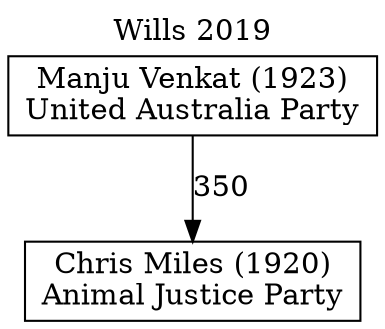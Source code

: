 // House preference flow
digraph "Chris Miles (1920)_Wills_2019" {
	graph [label="Wills 2019" labelloc=t mclimit=10]
	node [shape=box]
	"Chris Miles (1920)" [label="Chris Miles (1920)
Animal Justice Party"]
	"Manju Venkat (1923)" [label="Manju Venkat (1923)
United Australia Party"]
	"Manju Venkat (1923)" -> "Chris Miles (1920)" [label=350]
}
